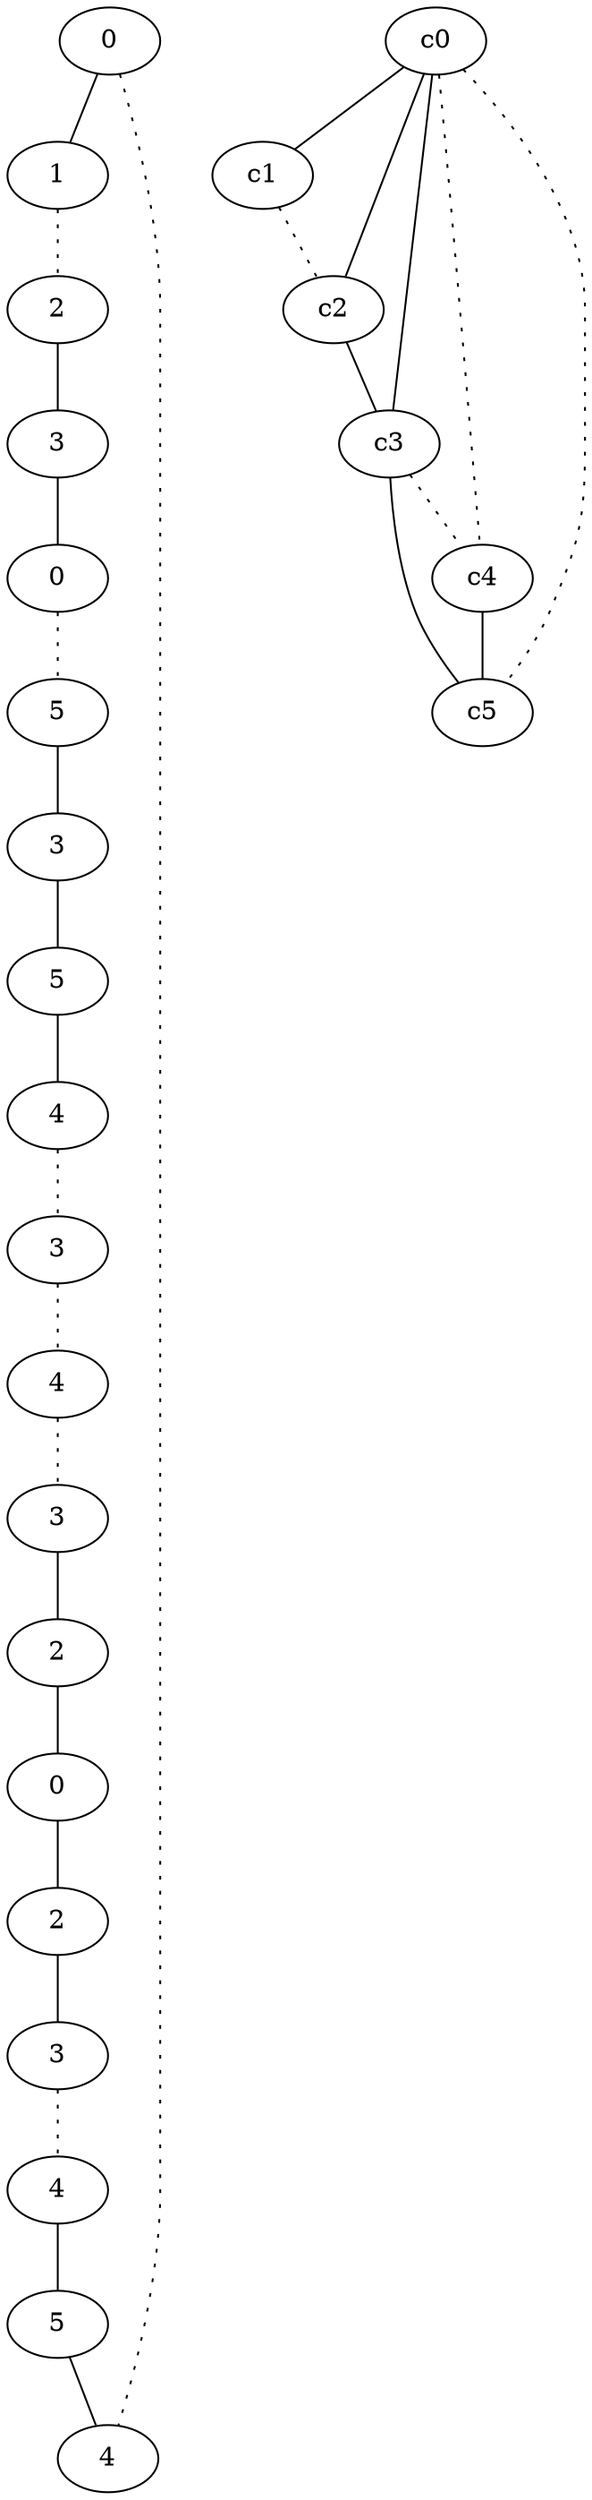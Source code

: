 graph {
a0[label=0];
a1[label=1];
a2[label=2];
a3[label=3];
a4[label=0];
a5[label=5];
a6[label=3];
a7[label=5];
a8[label=4];
a9[label=3];
a10[label=4];
a11[label=3];
a12[label=2];
a13[label=0];
a14[label=2];
a15[label=3];
a16[label=4];
a17[label=5];
a18[label=4];
a0 -- a1;
a0 -- a18 [style=dotted];
a1 -- a2 [style=dotted];
a2 -- a3;
a3 -- a4;
a4 -- a5 [style=dotted];
a5 -- a6;
a6 -- a7;
a7 -- a8;
a8 -- a9 [style=dotted];
a9 -- a10 [style=dotted];
a10 -- a11 [style=dotted];
a11 -- a12;
a12 -- a13;
a13 -- a14;
a14 -- a15;
a15 -- a16 [style=dotted];
a16 -- a17;
a17 -- a18;
c0 -- c1;
c0 -- c2;
c0 -- c3;
c0 -- c4 [style=dotted];
c0 -- c5 [style=dotted];
c1 -- c2 [style=dotted];
c2 -- c3;
c3 -- c4 [style=dotted];
c3 -- c5;
c4 -- c5;
}
